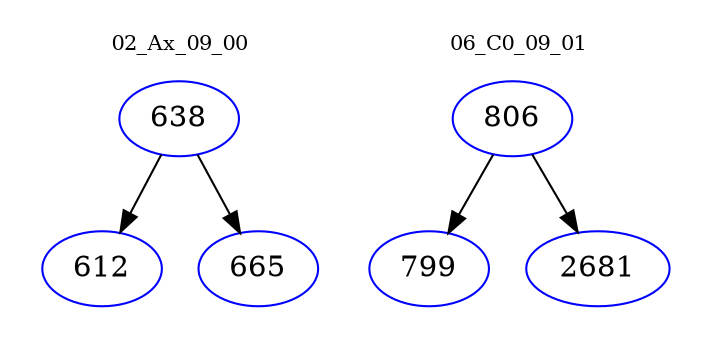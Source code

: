 digraph{
subgraph cluster_0 {
color = white
label = "02_Ax_09_00";
fontsize=10;
T0_638 [label="638", color="blue"]
T0_638 -> T0_612 [color="black"]
T0_612 [label="612", color="blue"]
T0_638 -> T0_665 [color="black"]
T0_665 [label="665", color="blue"]
}
subgraph cluster_1 {
color = white
label = "06_C0_09_01";
fontsize=10;
T1_806 [label="806", color="blue"]
T1_806 -> T1_799 [color="black"]
T1_799 [label="799", color="blue"]
T1_806 -> T1_2681 [color="black"]
T1_2681 [label="2681", color="blue"]
}
}
